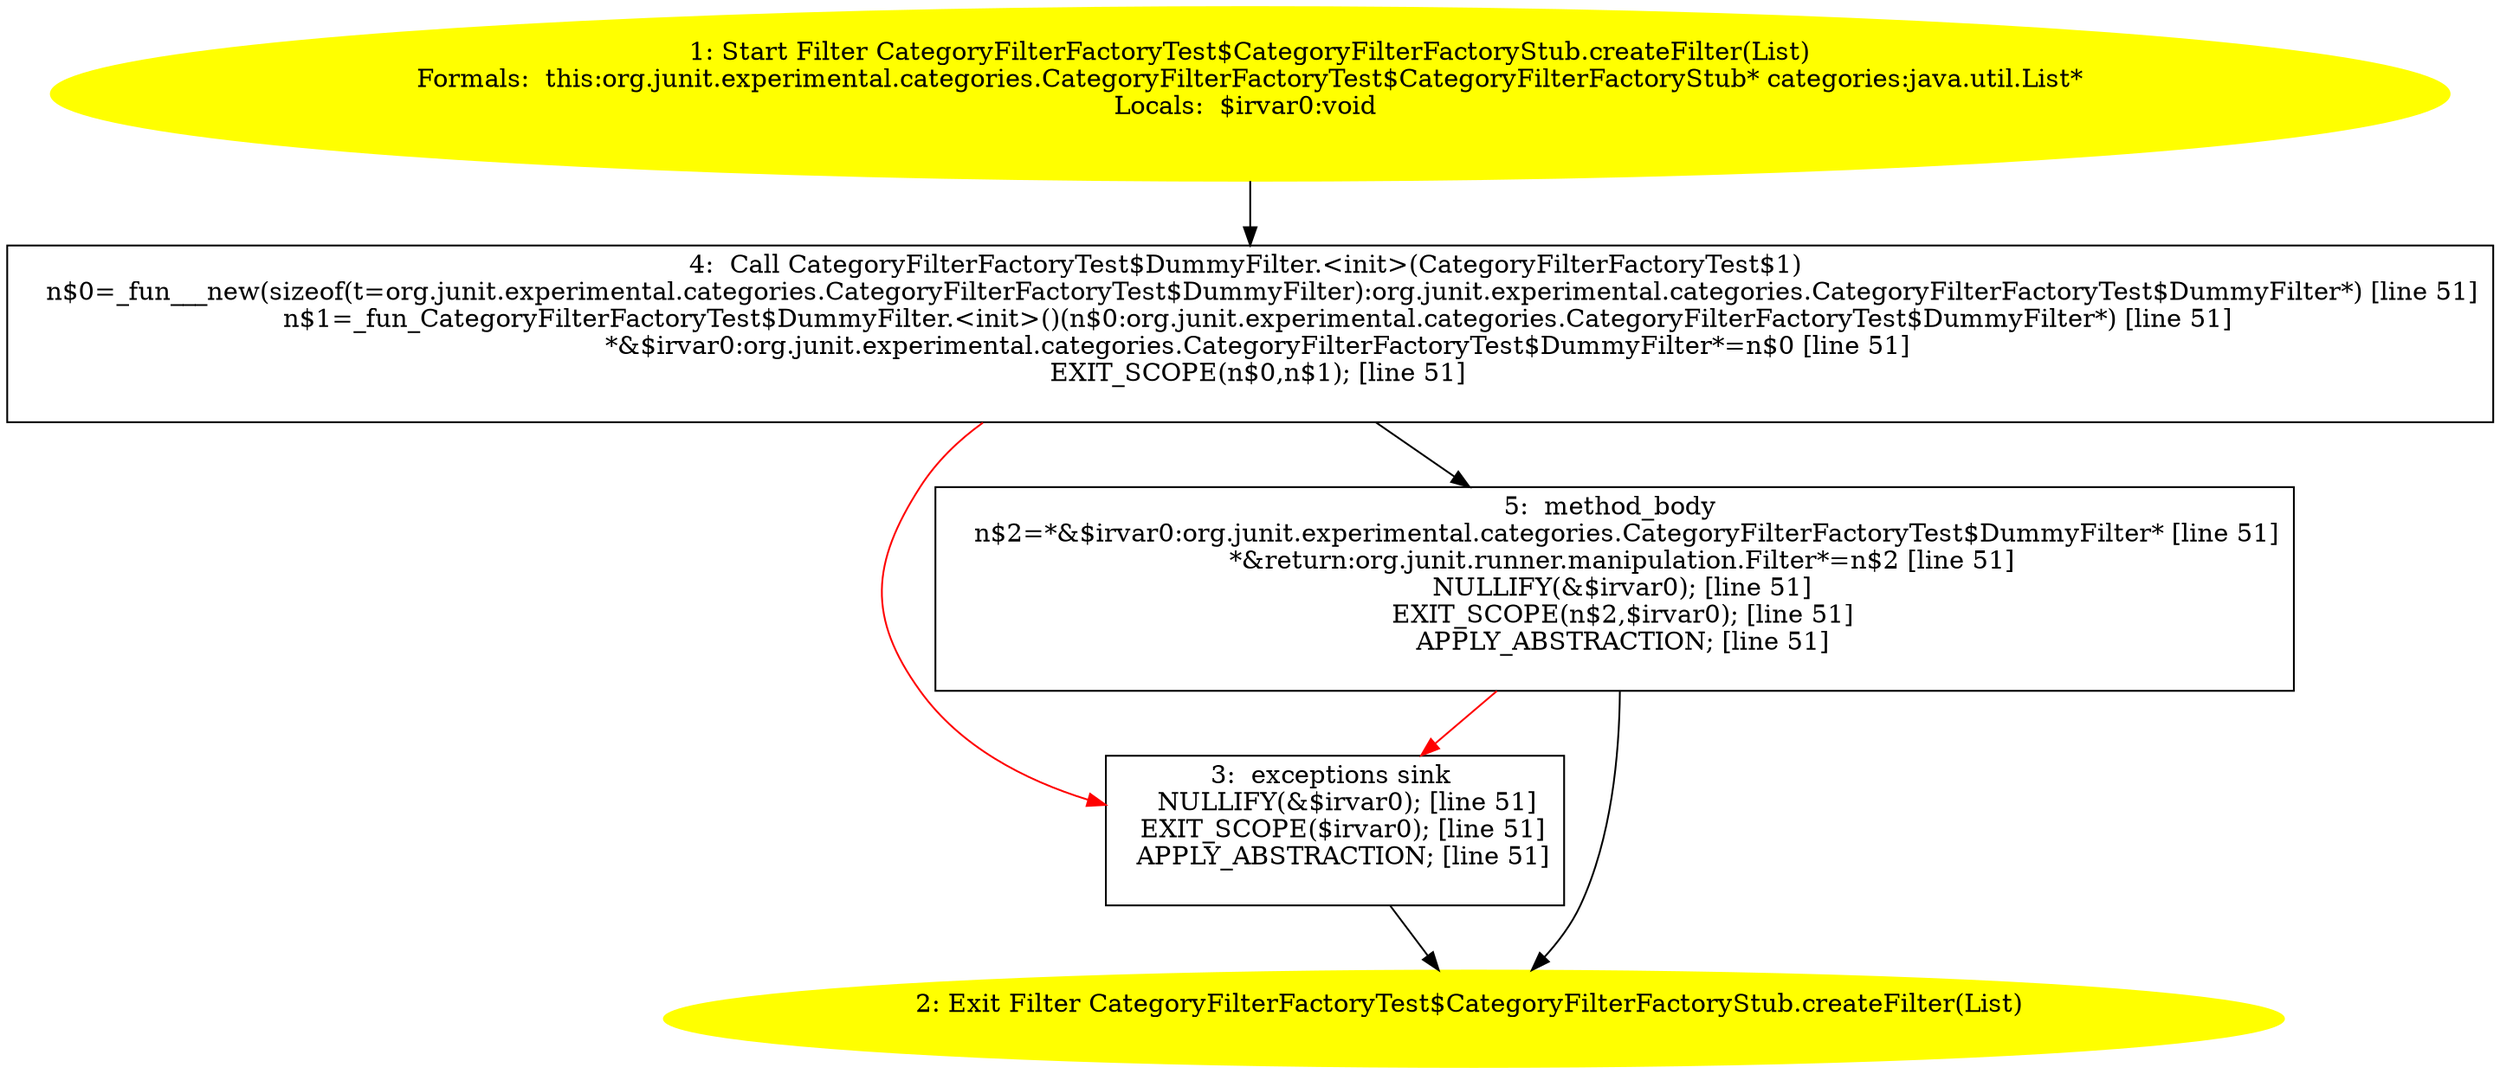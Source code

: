 /* @generated */
digraph cfg {
"org.junit.experimental.categories.CategoryFilterFactoryTest$CategoryFilterFactoryStub.createFilter(j.71f6f7c54aba886118d03df38e0db931_1" [label="1: Start Filter CategoryFilterFactoryTest$CategoryFilterFactoryStub.createFilter(List)\nFormals:  this:org.junit.experimental.categories.CategoryFilterFactoryTest$CategoryFilterFactoryStub* categories:java.util.List*\nLocals:  $irvar0:void \n  " color=yellow style=filled]
	

	 "org.junit.experimental.categories.CategoryFilterFactoryTest$CategoryFilterFactoryStub.createFilter(j.71f6f7c54aba886118d03df38e0db931_1" -> "org.junit.experimental.categories.CategoryFilterFactoryTest$CategoryFilterFactoryStub.createFilter(j.71f6f7c54aba886118d03df38e0db931_4" ;
"org.junit.experimental.categories.CategoryFilterFactoryTest$CategoryFilterFactoryStub.createFilter(j.71f6f7c54aba886118d03df38e0db931_2" [label="2: Exit Filter CategoryFilterFactoryTest$CategoryFilterFactoryStub.createFilter(List) \n  " color=yellow style=filled]
	

"org.junit.experimental.categories.CategoryFilterFactoryTest$CategoryFilterFactoryStub.createFilter(j.71f6f7c54aba886118d03df38e0db931_3" [label="3:  exceptions sink \n   NULLIFY(&$irvar0); [line 51]\n  EXIT_SCOPE($irvar0); [line 51]\n  APPLY_ABSTRACTION; [line 51]\n " shape="box"]
	

	 "org.junit.experimental.categories.CategoryFilterFactoryTest$CategoryFilterFactoryStub.createFilter(j.71f6f7c54aba886118d03df38e0db931_3" -> "org.junit.experimental.categories.CategoryFilterFactoryTest$CategoryFilterFactoryStub.createFilter(j.71f6f7c54aba886118d03df38e0db931_2" ;
"org.junit.experimental.categories.CategoryFilterFactoryTest$CategoryFilterFactoryStub.createFilter(j.71f6f7c54aba886118d03df38e0db931_4" [label="4:  Call CategoryFilterFactoryTest$DummyFilter.<init>(CategoryFilterFactoryTest$1) \n   n$0=_fun___new(sizeof(t=org.junit.experimental.categories.CategoryFilterFactoryTest$DummyFilter):org.junit.experimental.categories.CategoryFilterFactoryTest$DummyFilter*) [line 51]\n  n$1=_fun_CategoryFilterFactoryTest$DummyFilter.<init>()(n$0:org.junit.experimental.categories.CategoryFilterFactoryTest$DummyFilter*) [line 51]\n  *&$irvar0:org.junit.experimental.categories.CategoryFilterFactoryTest$DummyFilter*=n$0 [line 51]\n  EXIT_SCOPE(n$0,n$1); [line 51]\n " shape="box"]
	

	 "org.junit.experimental.categories.CategoryFilterFactoryTest$CategoryFilterFactoryStub.createFilter(j.71f6f7c54aba886118d03df38e0db931_4" -> "org.junit.experimental.categories.CategoryFilterFactoryTest$CategoryFilterFactoryStub.createFilter(j.71f6f7c54aba886118d03df38e0db931_5" ;
	 "org.junit.experimental.categories.CategoryFilterFactoryTest$CategoryFilterFactoryStub.createFilter(j.71f6f7c54aba886118d03df38e0db931_4" -> "org.junit.experimental.categories.CategoryFilterFactoryTest$CategoryFilterFactoryStub.createFilter(j.71f6f7c54aba886118d03df38e0db931_3" [color="red" ];
"org.junit.experimental.categories.CategoryFilterFactoryTest$CategoryFilterFactoryStub.createFilter(j.71f6f7c54aba886118d03df38e0db931_5" [label="5:  method_body \n   n$2=*&$irvar0:org.junit.experimental.categories.CategoryFilterFactoryTest$DummyFilter* [line 51]\n  *&return:org.junit.runner.manipulation.Filter*=n$2 [line 51]\n  NULLIFY(&$irvar0); [line 51]\n  EXIT_SCOPE(n$2,$irvar0); [line 51]\n  APPLY_ABSTRACTION; [line 51]\n " shape="box"]
	

	 "org.junit.experimental.categories.CategoryFilterFactoryTest$CategoryFilterFactoryStub.createFilter(j.71f6f7c54aba886118d03df38e0db931_5" -> "org.junit.experimental.categories.CategoryFilterFactoryTest$CategoryFilterFactoryStub.createFilter(j.71f6f7c54aba886118d03df38e0db931_2" ;
	 "org.junit.experimental.categories.CategoryFilterFactoryTest$CategoryFilterFactoryStub.createFilter(j.71f6f7c54aba886118d03df38e0db931_5" -> "org.junit.experimental.categories.CategoryFilterFactoryTest$CategoryFilterFactoryStub.createFilter(j.71f6f7c54aba886118d03df38e0db931_3" [color="red" ];
}
